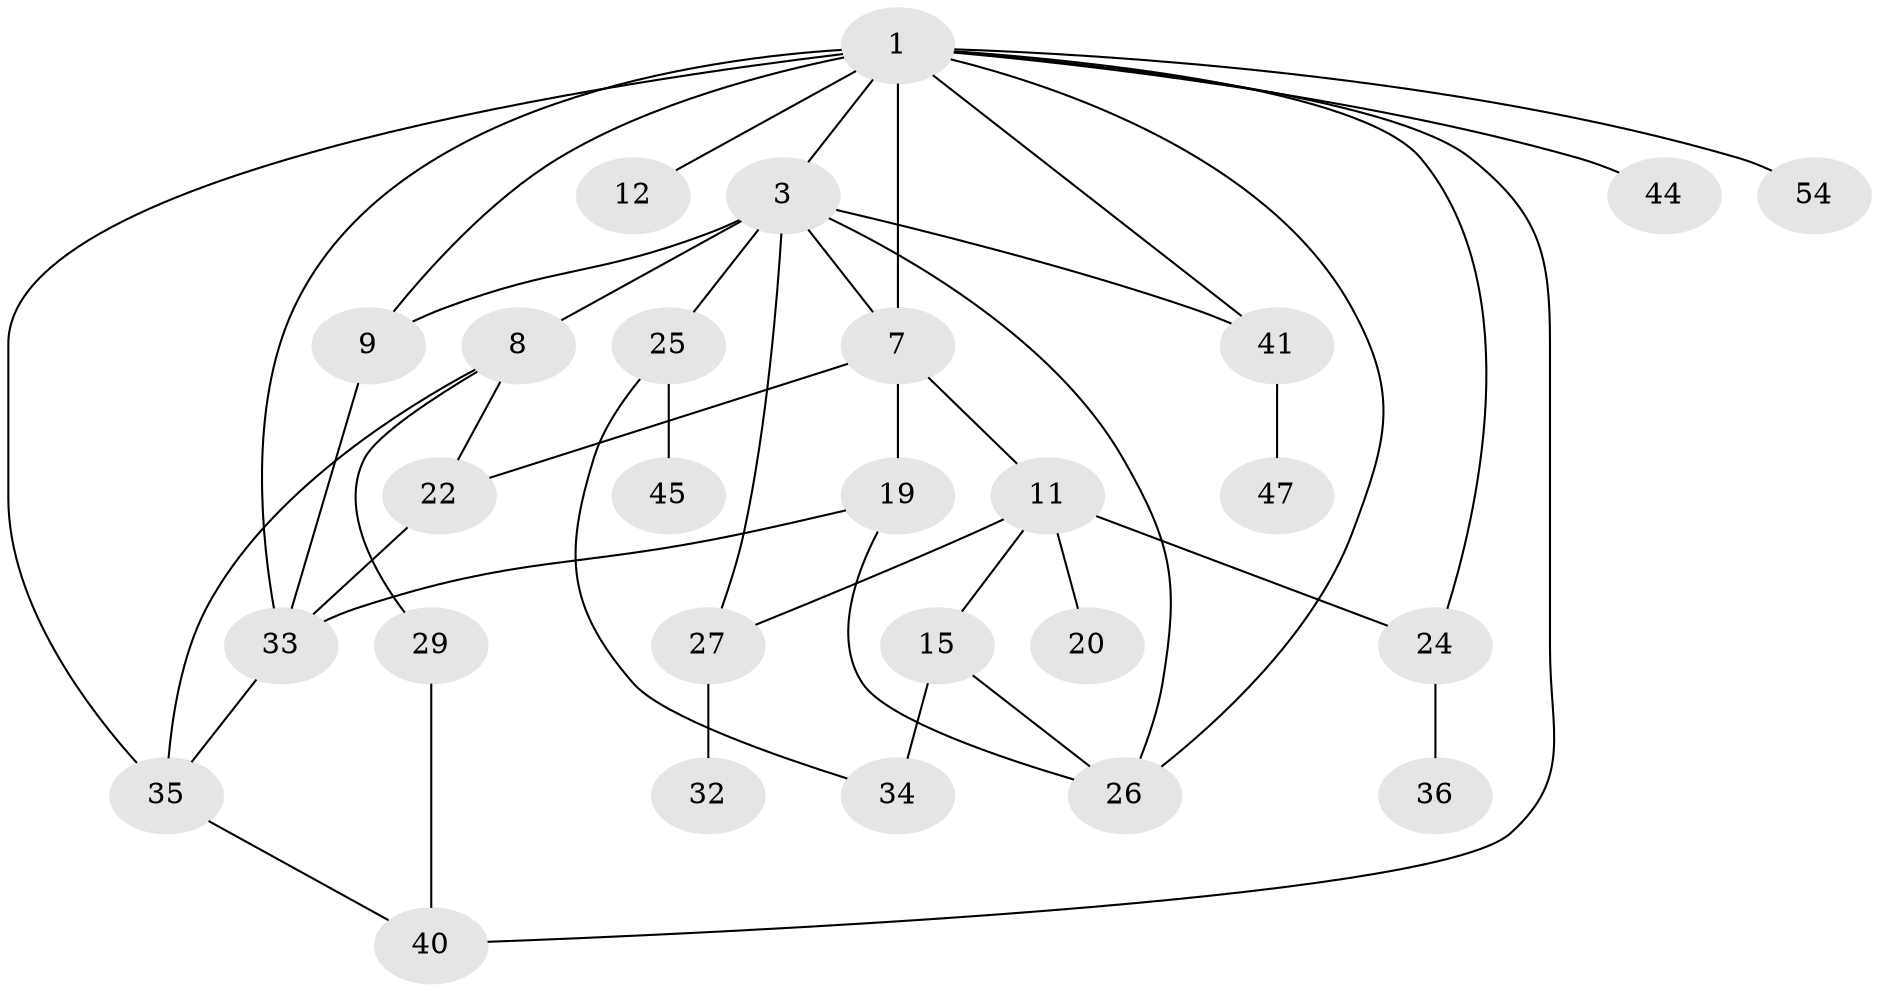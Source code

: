 // original degree distribution, {2: 0.21818181818181817, 9: 0.01818181818181818, 5: 0.09090909090909091, 6: 0.05454545454545454, 4: 0.21818181818181817, 1: 0.2545454545454545, 3: 0.14545454545454545}
// Generated by graph-tools (version 1.1) at 2025/13/03/09/25 04:13:28]
// undirected, 27 vertices, 43 edges
graph export_dot {
graph [start="1"]
  node [color=gray90,style=filled];
  1 [super="+2"];
  3 [super="+4+52+21"];
  7 [super="+13"];
  8 [super="+10"];
  9 [super="+48"];
  11 [super="+14+23"];
  12;
  15;
  19 [super="+38"];
  20;
  22 [super="+37"];
  24;
  25 [super="+31"];
  26 [super="+28"];
  27 [super="+51"];
  29;
  32;
  33 [super="+39"];
  34;
  35;
  36;
  40;
  41;
  44;
  45 [super="+53"];
  47;
  54;
  1 -- 12;
  1 -- 33;
  1 -- 35 [weight=2];
  1 -- 3;
  1 -- 7 [weight=2];
  1 -- 40;
  1 -- 9 [weight=2];
  1 -- 41;
  1 -- 44;
  1 -- 54;
  1 -- 24;
  1 -- 26;
  3 -- 7 [weight=2];
  3 -- 8 [weight=2];
  3 -- 9 [weight=2];
  3 -- 25 [weight=2];
  3 -- 26;
  3 -- 27;
  3 -- 41;
  7 -- 11;
  7 -- 19;
  7 -- 22;
  8 -- 35 [weight=2];
  8 -- 29;
  8 -- 22;
  9 -- 33;
  11 -- 27 [weight=2];
  11 -- 20;
  11 -- 24;
  11 -- 15;
  15 -- 34;
  15 -- 26;
  19 -- 33;
  19 -- 26;
  22 -- 33;
  24 -- 36;
  25 -- 34;
  25 -- 45;
  27 -- 32;
  29 -- 40;
  33 -- 35;
  35 -- 40;
  41 -- 47;
}
